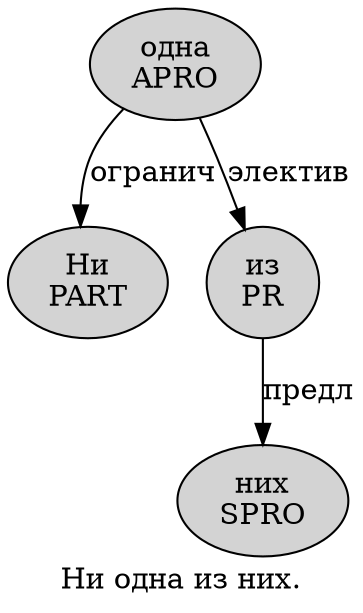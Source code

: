 digraph SENTENCE_4293 {
	graph [label="Ни одна из них."]
	node [style=filled]
		0 [label="Ни
PART" color="" fillcolor=lightgray penwidth=1 shape=ellipse]
		1 [label="одна
APRO" color="" fillcolor=lightgray penwidth=1 shape=ellipse]
		2 [label="из
PR" color="" fillcolor=lightgray penwidth=1 shape=ellipse]
		3 [label="них
SPRO" color="" fillcolor=lightgray penwidth=1 shape=ellipse]
			2 -> 3 [label="предл"]
			1 -> 0 [label="огранич"]
			1 -> 2 [label="электив"]
}